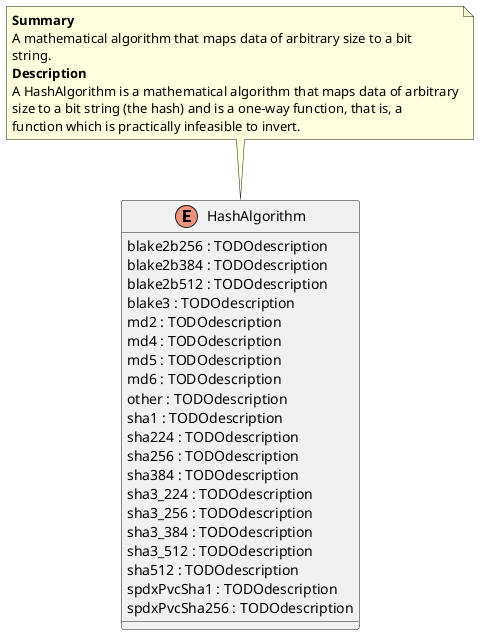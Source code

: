 @startuml
set separator ::
enum HashAlgorithm {
    blake2b256 : TODOdescription
    blake2b384 : TODOdescription
    blake2b512 : TODOdescription
    blake3 : TODOdescription
    md2 : TODOdescription
    md4 : TODOdescription
    md5 : TODOdescription
    md6 : TODOdescription
    other : TODOdescription
    sha1 : TODOdescription
    sha224 : TODOdescription
    sha256 : TODOdescription
    sha384 : TODOdescription
    sha3_224 : TODOdescription
    sha3_256 : TODOdescription
    sha3_384 : TODOdescription
    sha3_512 : TODOdescription
    sha512 : TODOdescription
    spdxPvcSha1 : TODOdescription
    spdxPvcSha256 : TODOdescription
}
note top of HashAlgorithm
<b>Summary</b>
A mathematical algorithm that maps data of arbitrary size to a bit
string.
<b>Description</b>
A HashAlgorithm is a mathematical algorithm that maps data of arbitrary
size to a bit string (the hash) and is a one-way function, that is, a
function which is practically infeasible to invert.
end note
@enduml
